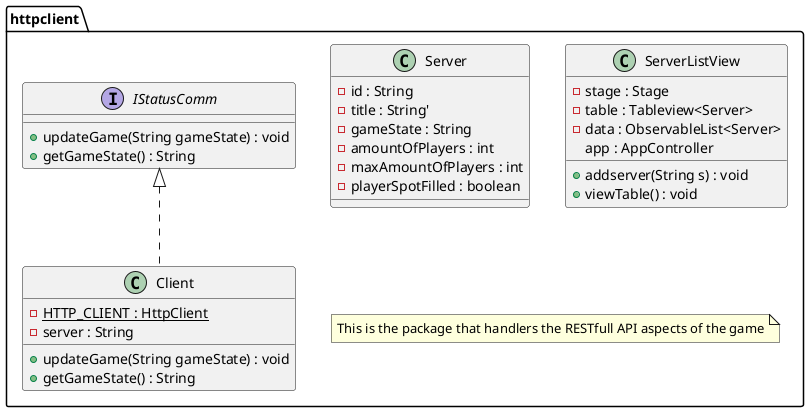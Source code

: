 @startuml
skinparam groupInheritance 2
skinparam linetype polyline

package httpclient{
   class Client implements IStatusComm {
      {Static} -HTTP_CLIENT : HttpClient
      -server : String

      +updateGame(String gameState) : void
      +getGameState() : String
   }
   interface IStatusComm{
     +updateGame(String gameState) : void
     +getGameState() : String
   }
   class Server{
      -id : String
      -title : String'
      -gameState : String
      -amountOfPlayers : int
      -maxAmountOfPlayers : int
      -playerSpotFilled : boolean
   }
   class ServerListView{
       -stage : Stage
       -table : Tableview<Server>
       -data : ObservableList<Server>
        app : AppController

        +addserver(String s) : void
        +viewTable() : void

   }
   note "This is the package that handlers the RESTfull API aspects of the game" as note1
}


@enduml